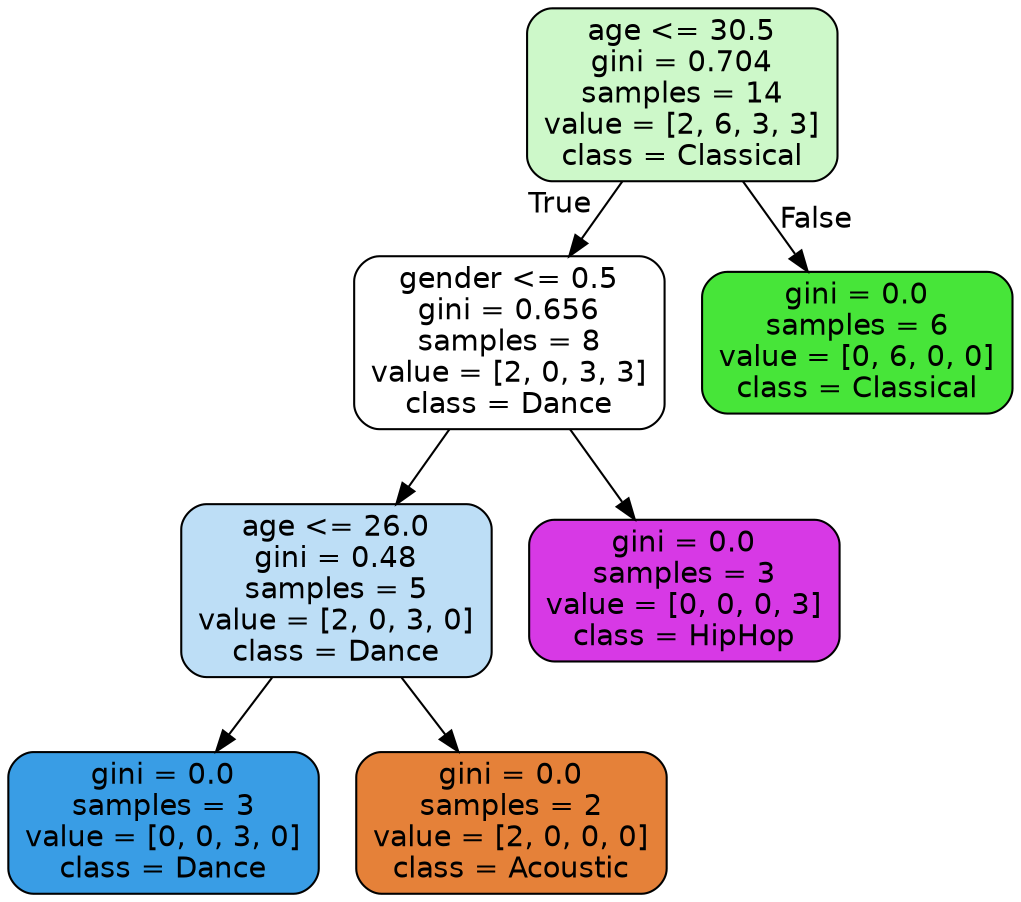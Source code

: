 digraph Tree {
node [shape=box, style="filled, rounded", color="black", fontname=helvetica] ;
edge [fontname=helvetica] ;
0 [label="age <= 30.5\ngini = 0.704\nsamples = 14\nvalue = [2, 6, 3, 3]\nclass = Classical", fillcolor="#cdf8c9"] ;
1 [label="gender <= 0.5\ngini = 0.656\nsamples = 8\nvalue = [2, 0, 3, 3]\nclass = Dance", fillcolor="#ffffff"] ;
0 -> 1 [labeldistance=2.5, labelangle=45, headlabel="True"] ;
2 [label="age <= 26.0\ngini = 0.48\nsamples = 5\nvalue = [2, 0, 3, 0]\nclass = Dance", fillcolor="#bddef6"] ;
1 -> 2 ;
3 [label="gini = 0.0\nsamples = 3\nvalue = [0, 0, 3, 0]\nclass = Dance", fillcolor="#399de5"] ;
2 -> 3 ;
4 [label="gini = 0.0\nsamples = 2\nvalue = [2, 0, 0, 0]\nclass = Acoustic", fillcolor="#e58139"] ;
2 -> 4 ;
5 [label="gini = 0.0\nsamples = 3\nvalue = [0, 0, 0, 3]\nclass = HipHop", fillcolor="#d739e5"] ;
1 -> 5 ;
6 [label="gini = 0.0\nsamples = 6\nvalue = [0, 6, 0, 0]\nclass = Classical", fillcolor="#47e539"] ;
0 -> 6 [labeldistance=2.5, labelangle=-45, headlabel="False"] ;
}